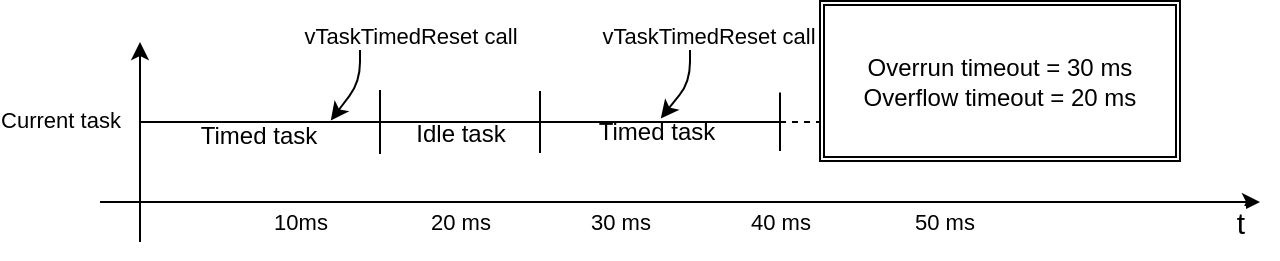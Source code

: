 <mxfile version="13.0.3" type="device"><diagram id="0CoEn_gX5-37aPd_TcH3" name="Page-1"><mxGraphModel dx="813" dy="470" grid="1" gridSize="10" guides="1" tooltips="1" connect="1" arrows="1" fold="1" page="1" pageScale="1" pageWidth="850" pageHeight="1100" math="0" shadow="0"><root><mxCell id="0"/><mxCell id="1" parent="0"/><mxCell id="9NTWz70Gkl7P-eLer4_C-1" value="" style="shape=crossbar;whiteSpace=wrap;html=1;rounded=1;dashed=1;" vertex="1" parent="1"><mxGeometry x="520" y="345.25" width="120" height="29.5" as="geometry"/></mxCell><mxCell id="0OTkVJMIhcmQwfgaQnIM-1" value="" style="endArrow=classic;html=1;" parent="1" edge="1"><mxGeometry width="50" height="50" relative="1" as="geometry"><mxPoint x="180" y="400" as="sourcePoint"/><mxPoint x="760" y="400" as="targetPoint"/></mxGeometry></mxCell><mxCell id="0OTkVJMIhcmQwfgaQnIM-19" value="10ms" style="edgeLabel;html=1;align=center;verticalAlign=middle;resizable=0;points=[];" parent="0OTkVJMIhcmQwfgaQnIM-1" vertex="1" connectable="0"><mxGeometry x="-0.521" y="-1" relative="1" as="geometry"><mxPoint x="-38.8" y="9" as="offset"/></mxGeometry></mxCell><mxCell id="0OTkVJMIhcmQwfgaQnIM-20" value="20 ms&lt;br&gt;" style="edgeLabel;html=1;align=center;verticalAlign=middle;resizable=0;points=[];" parent="0OTkVJMIhcmQwfgaQnIM-1" vertex="1" connectable="0"><mxGeometry x="-0.103" y="1" relative="1" as="geometry"><mxPoint x="-80" y="11" as="offset"/></mxGeometry></mxCell><mxCell id="0OTkVJMIhcmQwfgaQnIM-21" value="30 ms&lt;br&gt;" style="edgeLabel;html=1;align=center;verticalAlign=middle;resizable=0;points=[];" parent="0OTkVJMIhcmQwfgaQnIM-1" vertex="1" connectable="0"><mxGeometry x="-0.105" y="-1" relative="1" as="geometry"><mxPoint y="9" as="offset"/></mxGeometry></mxCell><mxCell id="0OTkVJMIhcmQwfgaQnIM-22" value="40 ms&lt;br&gt;" style="edgeLabel;html=1;align=center;verticalAlign=middle;resizable=0;points=[];" parent="0OTkVJMIhcmQwfgaQnIM-1" vertex="1" connectable="0"><mxGeometry x="0.17" relative="1" as="geometry"><mxPoint y="10" as="offset"/></mxGeometry></mxCell><mxCell id="0OTkVJMIhcmQwfgaQnIM-23" value="50 ms" style="edgeLabel;html=1;align=center;verticalAlign=middle;resizable=0;points=[];" parent="0OTkVJMIhcmQwfgaQnIM-1" vertex="1" connectable="0"><mxGeometry x="0.455" y="-1" relative="1" as="geometry"><mxPoint y="9" as="offset"/></mxGeometry></mxCell><mxCell id="0OTkVJMIhcmQwfgaQnIM-24" value="&lt;font style=&quot;font-size: 15px&quot;&gt;t&lt;/font&gt;" style="edgeLabel;html=1;align=center;verticalAlign=middle;resizable=0;points=[];" parent="0OTkVJMIhcmQwfgaQnIM-1" vertex="1" connectable="0"><mxGeometry x="0.965" relative="1" as="geometry"><mxPoint y="10" as="offset"/></mxGeometry></mxCell><mxCell id="0OTkVJMIhcmQwfgaQnIM-2" value="" style="endArrow=classic;html=1;" parent="1" edge="1"><mxGeometry width="50" height="50" relative="1" as="geometry"><mxPoint x="200" y="420" as="sourcePoint"/><mxPoint x="200" y="320" as="targetPoint"/></mxGeometry></mxCell><mxCell id="0OTkVJMIhcmQwfgaQnIM-25" value="Current task" style="edgeLabel;html=1;align=center;verticalAlign=middle;resizable=0;points=[];" parent="0OTkVJMIhcmQwfgaQnIM-2" vertex="1" connectable="0"><mxGeometry x="0.127" y="1" relative="1" as="geometry"><mxPoint x="-39" y="-4.61" as="offset"/></mxGeometry></mxCell><mxCell id="0OTkVJMIhcmQwfgaQnIM-5" value="" style="shape=crossbar;whiteSpace=wrap;html=1;rounded=1;" parent="1" vertex="1"><mxGeometry x="200" y="344" width="120" height="32" as="geometry"/></mxCell><mxCell id="0OTkVJMIhcmQwfgaQnIM-14" value="Timed task" style="text;html=1;align=center;verticalAlign=middle;resizable=0;points=[];autosize=1;" parent="0OTkVJMIhcmQwfgaQnIM-5" vertex="1"><mxGeometry x="23.923" y="13" width="70" height="20" as="geometry"/></mxCell><mxCell id="0OTkVJMIhcmQwfgaQnIM-8" value="" style="shape=crossbar;whiteSpace=wrap;html=1;rounded=1;" parent="1" vertex="1"><mxGeometry x="320" y="344.5" width="80" height="31" as="geometry"/></mxCell><mxCell id="0OTkVJMIhcmQwfgaQnIM-15" value="Idle task" style="text;html=1;align=center;verticalAlign=middle;resizable=0;points=[];autosize=1;" parent="0OTkVJMIhcmQwfgaQnIM-8" vertex="1"><mxGeometry x="10.154" y="11" width="60" height="20" as="geometry"/></mxCell><mxCell id="0OTkVJMIhcmQwfgaQnIM-10" value="" style="shape=crossbar;whiteSpace=wrap;html=1;rounded=1;" parent="1" vertex="1"><mxGeometry x="400" y="345.5" width="120" height="29" as="geometry"/></mxCell><mxCell id="0OTkVJMIhcmQwfgaQnIM-16" value="Timed task" style="text;html=1;align=center;verticalAlign=middle;resizable=0;points=[];autosize=1;" parent="0OTkVJMIhcmQwfgaQnIM-10" vertex="1"><mxGeometry x="23.077" y="9" width="70" height="20" as="geometry"/></mxCell><mxCell id="0OTkVJMIhcmQwfgaQnIM-26" value="Overrun timeout = 30 ms&lt;br&gt;Overflow timeout = 20 ms" style="shape=ext;double=1;rounded=0;whiteSpace=wrap;html=1;" parent="1" vertex="1"><mxGeometry x="540" y="299.5" width="180" height="80" as="geometry"/></mxCell><mxCell id="tjvDCsyjc4mw9hZFC5Zt-1" value="" style="endArrow=classic;html=1;entryX=1.021;entryY=0.11;entryDx=0;entryDy=0;entryPerimeter=0;" parent="1" target="0OTkVJMIhcmQwfgaQnIM-14" edge="1"><mxGeometry width="50" height="50" relative="1" as="geometry"><mxPoint x="310" y="320" as="sourcePoint"/><mxPoint x="330" y="270" as="targetPoint"/><Array as="points"><mxPoint x="310" y="340"/></Array></mxGeometry></mxCell><mxCell id="tjvDCsyjc4mw9hZFC5Zt-3" value="vTaskTimedReset call" style="edgeLabel;html=1;align=center;verticalAlign=middle;resizable=0;points=[];" parent="tjvDCsyjc4mw9hZFC5Zt-1" vertex="1" connectable="0"><mxGeometry x="-0.22" y="5" relative="1" as="geometry"><mxPoint x="20" y="-19.9" as="offset"/></mxGeometry></mxCell><mxCell id="tjvDCsyjc4mw9hZFC5Zt-4" value="" style="endArrow=classic;html=1;entryX=1.021;entryY=0.11;entryDx=0;entryDy=0;entryPerimeter=0;" parent="1" edge="1"><mxGeometry width="50" height="50" relative="1" as="geometry"><mxPoint x="475" y="320" as="sourcePoint"/><mxPoint x="460.393" y="358.2" as="targetPoint"/><Array as="points"><mxPoint x="475" y="340"/></Array></mxGeometry></mxCell><mxCell id="tjvDCsyjc4mw9hZFC5Zt-5" value="vTaskTimedReset call" style="edgeLabel;html=1;align=center;verticalAlign=middle;resizable=0;points=[];" parent="tjvDCsyjc4mw9hZFC5Zt-4" vertex="1" connectable="0"><mxGeometry x="-0.22" y="5" relative="1" as="geometry"><mxPoint x="4.03" y="-19.9" as="offset"/></mxGeometry></mxCell></root></mxGraphModel></diagram></mxfile>